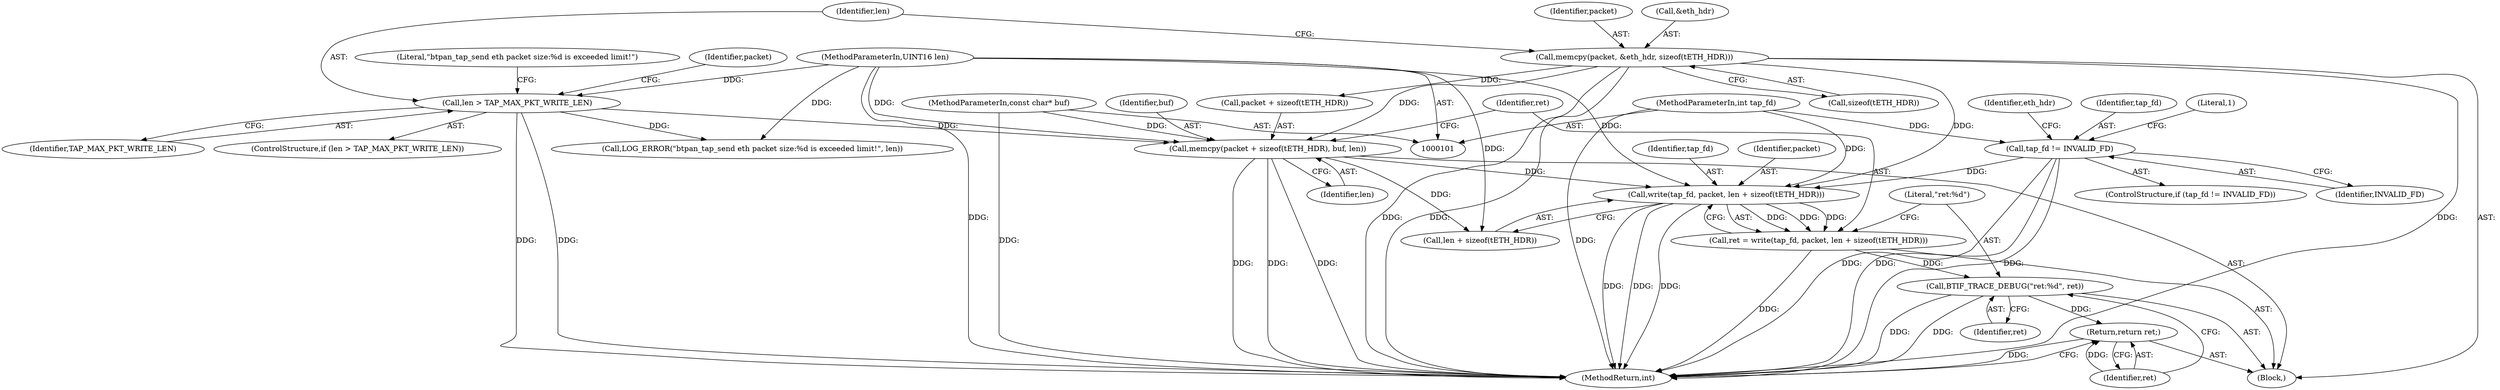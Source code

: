 digraph "1_Android_472271b153c5dc53c28beac55480a8d8434b2d5c_23@API" {
"1000169" [label="(Call,write(tap_fd, packet, len + sizeof(tETH_HDR)))"];
"1000116" [label="(Call,tap_fd != INVALID_FD)"];
"1000102" [label="(MethodParameterIn,int tap_fd)"];
"1000142" [label="(Call,memcpy(packet, &eth_hdr, sizeof(tETH_HDR)))"];
"1000159" [label="(Call,memcpy(packet + sizeof(tETH_HDR), buf, len))"];
"1000106" [label="(MethodParameterIn,const char* buf)"];
"1000149" [label="(Call,len > TAP_MAX_PKT_WRITE_LEN)"];
"1000107" [label="(MethodParameterIn,UINT16 len)"];
"1000167" [label="(Call,ret = write(tap_fd, packet, len + sizeof(tETH_HDR)))"];
"1000176" [label="(Call,BTIF_TRACE_DEBUG(\"ret:%d\", ret))"];
"1000179" [label="(Return,return ret;)"];
"1000183" [label="(Literal,1)"];
"1000169" [label="(Call,write(tap_fd, packet, len + sizeof(tETH_HDR)))"];
"1000142" [label="(Call,memcpy(packet, &eth_hdr, sizeof(tETH_HDR)))"];
"1000176" [label="(Call,BTIF_TRACE_DEBUG(\"ret:%d\", ret))"];
"1000167" [label="(Call,ret = write(tap_fd, packet, len + sizeof(tETH_HDR)))"];
"1000178" [label="(Identifier,ret)"];
"1000161" [label="(Identifier,packet)"];
"1000180" [label="(Identifier,ret)"];
"1000149" [label="(Call,len > TAP_MAX_PKT_WRITE_LEN)"];
"1000151" [label="(Identifier,TAP_MAX_PKT_WRITE_LEN)"];
"1000159" [label="(Call,memcpy(packet + sizeof(tETH_HDR), buf, len))"];
"1000164" [label="(Identifier,buf)"];
"1000148" [label="(ControlStructure,if (len > TAP_MAX_PKT_WRITE_LEN))"];
"1000143" [label="(Identifier,packet)"];
"1000116" [label="(Call,tap_fd != INVALID_FD)"];
"1000172" [label="(Call,len + sizeof(tETH_HDR))"];
"1000102" [label="(MethodParameterIn,int tap_fd)"];
"1000184" [label="(MethodReturn,int)"];
"1000160" [label="(Call,packet + sizeof(tETH_HDR))"];
"1000153" [label="(Call,LOG_ERROR(\"btpan_tap_send eth packet size:%d is exceeded limit!\", len))"];
"1000106" [label="(MethodParameterIn,const char* buf)"];
"1000144" [label="(Call,&eth_hdr)"];
"1000150" [label="(Identifier,len)"];
"1000179" [label="(Return,return ret;)"];
"1000165" [label="(Identifier,len)"];
"1000146" [label="(Call,sizeof(tETH_HDR))"];
"1000119" [label="(Block,)"];
"1000170" [label="(Identifier,tap_fd)"];
"1000124" [label="(Identifier,eth_hdr)"];
"1000177" [label="(Literal,\"ret:%d\")"];
"1000107" [label="(MethodParameterIn,UINT16 len)"];
"1000115" [label="(ControlStructure,if (tap_fd != INVALID_FD))"];
"1000117" [label="(Identifier,tap_fd)"];
"1000168" [label="(Identifier,ret)"];
"1000154" [label="(Literal,\"btpan_tap_send eth packet size:%d is exceeded limit!\")"];
"1000171" [label="(Identifier,packet)"];
"1000118" [label="(Identifier,INVALID_FD)"];
"1000169" -> "1000167"  [label="AST: "];
"1000169" -> "1000172"  [label="CFG: "];
"1000170" -> "1000169"  [label="AST: "];
"1000171" -> "1000169"  [label="AST: "];
"1000172" -> "1000169"  [label="AST: "];
"1000167" -> "1000169"  [label="CFG: "];
"1000169" -> "1000184"  [label="DDG: "];
"1000169" -> "1000184"  [label="DDG: "];
"1000169" -> "1000184"  [label="DDG: "];
"1000169" -> "1000167"  [label="DDG: "];
"1000169" -> "1000167"  [label="DDG: "];
"1000169" -> "1000167"  [label="DDG: "];
"1000116" -> "1000169"  [label="DDG: "];
"1000102" -> "1000169"  [label="DDG: "];
"1000142" -> "1000169"  [label="DDG: "];
"1000159" -> "1000169"  [label="DDG: "];
"1000107" -> "1000169"  [label="DDG: "];
"1000116" -> "1000115"  [label="AST: "];
"1000116" -> "1000118"  [label="CFG: "];
"1000117" -> "1000116"  [label="AST: "];
"1000118" -> "1000116"  [label="AST: "];
"1000124" -> "1000116"  [label="CFG: "];
"1000183" -> "1000116"  [label="CFG: "];
"1000116" -> "1000184"  [label="DDG: "];
"1000116" -> "1000184"  [label="DDG: "];
"1000116" -> "1000184"  [label="DDG: "];
"1000102" -> "1000116"  [label="DDG: "];
"1000102" -> "1000101"  [label="AST: "];
"1000102" -> "1000184"  [label="DDG: "];
"1000142" -> "1000119"  [label="AST: "];
"1000142" -> "1000146"  [label="CFG: "];
"1000143" -> "1000142"  [label="AST: "];
"1000144" -> "1000142"  [label="AST: "];
"1000146" -> "1000142"  [label="AST: "];
"1000150" -> "1000142"  [label="CFG: "];
"1000142" -> "1000184"  [label="DDG: "];
"1000142" -> "1000184"  [label="DDG: "];
"1000142" -> "1000184"  [label="DDG: "];
"1000142" -> "1000159"  [label="DDG: "];
"1000142" -> "1000160"  [label="DDG: "];
"1000159" -> "1000119"  [label="AST: "];
"1000159" -> "1000165"  [label="CFG: "];
"1000160" -> "1000159"  [label="AST: "];
"1000164" -> "1000159"  [label="AST: "];
"1000165" -> "1000159"  [label="AST: "];
"1000168" -> "1000159"  [label="CFG: "];
"1000159" -> "1000184"  [label="DDG: "];
"1000159" -> "1000184"  [label="DDG: "];
"1000159" -> "1000184"  [label="DDG: "];
"1000106" -> "1000159"  [label="DDG: "];
"1000149" -> "1000159"  [label="DDG: "];
"1000107" -> "1000159"  [label="DDG: "];
"1000159" -> "1000172"  [label="DDG: "];
"1000106" -> "1000101"  [label="AST: "];
"1000106" -> "1000184"  [label="DDG: "];
"1000149" -> "1000148"  [label="AST: "];
"1000149" -> "1000151"  [label="CFG: "];
"1000150" -> "1000149"  [label="AST: "];
"1000151" -> "1000149"  [label="AST: "];
"1000154" -> "1000149"  [label="CFG: "];
"1000161" -> "1000149"  [label="CFG: "];
"1000149" -> "1000184"  [label="DDG: "];
"1000149" -> "1000184"  [label="DDG: "];
"1000107" -> "1000149"  [label="DDG: "];
"1000149" -> "1000153"  [label="DDG: "];
"1000107" -> "1000101"  [label="AST: "];
"1000107" -> "1000184"  [label="DDG: "];
"1000107" -> "1000153"  [label="DDG: "];
"1000107" -> "1000172"  [label="DDG: "];
"1000167" -> "1000119"  [label="AST: "];
"1000168" -> "1000167"  [label="AST: "];
"1000177" -> "1000167"  [label="CFG: "];
"1000167" -> "1000184"  [label="DDG: "];
"1000167" -> "1000176"  [label="DDG: "];
"1000176" -> "1000119"  [label="AST: "];
"1000176" -> "1000178"  [label="CFG: "];
"1000177" -> "1000176"  [label="AST: "];
"1000178" -> "1000176"  [label="AST: "];
"1000180" -> "1000176"  [label="CFG: "];
"1000176" -> "1000184"  [label="DDG: "];
"1000176" -> "1000184"  [label="DDG: "];
"1000176" -> "1000179"  [label="DDG: "];
"1000179" -> "1000119"  [label="AST: "];
"1000179" -> "1000180"  [label="CFG: "];
"1000180" -> "1000179"  [label="AST: "];
"1000184" -> "1000179"  [label="CFG: "];
"1000179" -> "1000184"  [label="DDG: "];
"1000180" -> "1000179"  [label="DDG: "];
}
